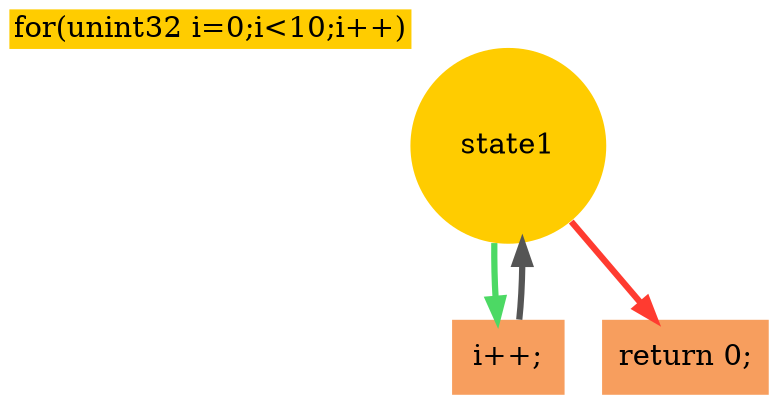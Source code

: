 digraph "FSM for 'main' function" {
Node0x192e8a1 [shape=circle, color=transparent, style=filled, fillcolor="#FFCC00", label=state1, xlabel=<<TABLE BORDER="0" CELLBORDER="0" CELLSPACING="0"><TR><TD BGCOLOR="#FFCC00" ALIGN="center">for(unint32 i=0;i&lt;10;i++)</TD></TR></TABLE>>, fixedsize=true, width=1.3, height=1.3];
Node0x192ea20 [shape=record, color=transparent, style=filled, fillcolor="#F79e5e", label="{i++;}"];
Node0x192ea70 [shape=record, color=transparent, style=filled, fillcolor="#F79e5e", label="{return 0;}"];
Node0x192ea20 -> Node0x192e8a1 [penwidth=3, color="#555555"];
Node0x192e8a1 -> Node0x192ea20 [color="#4CD964", penwidth=3];
Node0x192e8a1 -> Node0x192ea70 [color="#FF3B30", penwidth=3];
}
